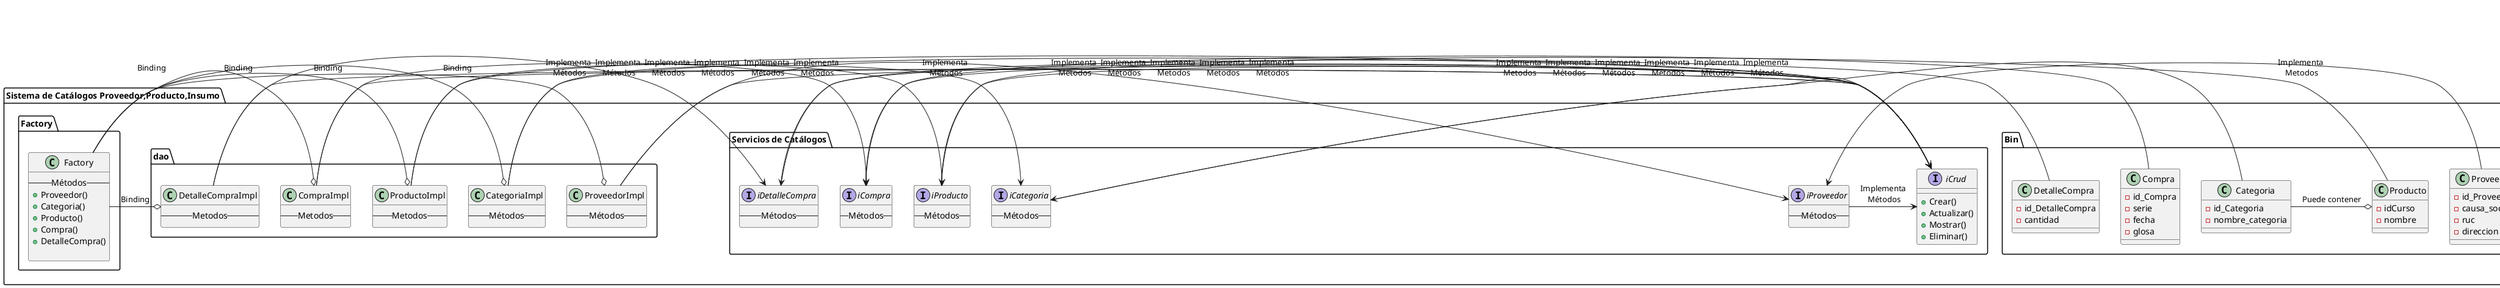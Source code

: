@startuml
package "Sistema de Catálogos Proveedor,Producto,Insumo" {
    package "Bin" {
    
    
    
    
        class Proveedor{
           -id_Proveedor
           -causa_social
           -ruc
           -direccion
          
        }
        
        
        
        
        class Categoria{
            -id_Categoria
            -nombre_categoria
         }
        
        
        
        
        
         class Producto{
            -idCurso
            -nombre
            
     
            
        }
        
        
        
        class Compra{
            -id_Compra
            -serie
            -fecha
            -glosa
            
        }
        
        
        
        
        class DetalleCompra{
            -id_DetalleCompra
            -cantidad
            
        }
        
        
        
        
     
        
        
 
     
        

}

package "Servicios de Catálogos" {

    interface iProveedor{
        --Métodos--
    }
    
    
     interface iCategoria {
        --Métodos--
    }
    
   
    
      interface iProducto{
        --Métodos--
    }
    
     interface iCompra{
        --Métodos--
    }
    
      interface iDetalleCompra{
        --Métodos--
    }
    
    
   
    
    
   


    interface iCrud {
        +Crear()
        +Actualizar()
        +Mostrar()
        +Eliminar()
    }
}


Proveedor -> iProveedor: Implementa\n Metodos
Categoria  -> iCategoria: Implementa\n Metodos
Producto -> iProducto: Implementa\n Metodos
Compra-> iCompra: Implementa\n Metodos
DetalleCompra -> iDetalleCompra: Implementa\n Metodos



iProveedor  -> iCrud: Implementa\n Métodos
iCategoria -> iCrud: Implementa\n Métodos
iProducto  -> iCrud: Implementa\n Métodos
iCompra -> iCrud: Implementa\n Métodos
iDetalleCompra  -> iCrud: Implementa\n Métodos





Categoria =o Producto: Puede contener




package dao {


    class ProveedorImpl {
        --Métodos--
    }
    
    
    class CategoriaImpl {
        --Métodos--
    }
   
    
    class ProductoImpl {
        --Metodos--
    }
    
    
    
      class CompraImpl {
        --Metodos--
    }
    
      class DetalleCompraImpl {
        --Metodos--
    }
    


  
  
  
    ProveedorImpl -> iProveedor: Implementa\n Métodos
    CategoriaImpl -> iCategoria: Implementa\n Métodos
    ProductoImpl -> iProducto: Implementa\n Métodos
    CompraImpl -> iCompra: Implementa\n Métodos
    DetalleCompraImpl-> iDetalleCompra: Implementa\n Métodos
    
    
    
    
    
    

    
    ProveedorImpl -> iCrud: Implementa\n Métodos
    CategoriaImpl -> iCrud: Implementa\n Métodos
    ProductoImpl -> iCrud: Implementa\n Métodos
    CompraImpl -> iCrud: Implementa\n Métodos
    DetalleCompraImpl -> iCrud: Implementa\n Métodos
   
    
    
}

package Factory {
    class Factory {
        --Métodos--
        +Proveedor()
        +Categoria()
        +Producto()
        +Compra()
        +DetalleCompra()
        
    }

    Factory =o ProveedorImpl: Binding
    Factory =o CategoriaImpl: Binding
    Factory =o ProductoImpl: Binding
    Factory =o CompraImpl: Binding
    Factory =o DetalleCompraImpl: Binding
 
    
    
}
    }
@enduml